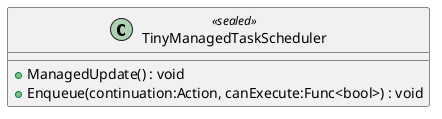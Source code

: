 @startuml
class TinyManagedTaskScheduler <<sealed>> {
    + ManagedUpdate() : void
    + Enqueue(continuation:Action, canExecute:Func<bool>) : void
}
@enduml
